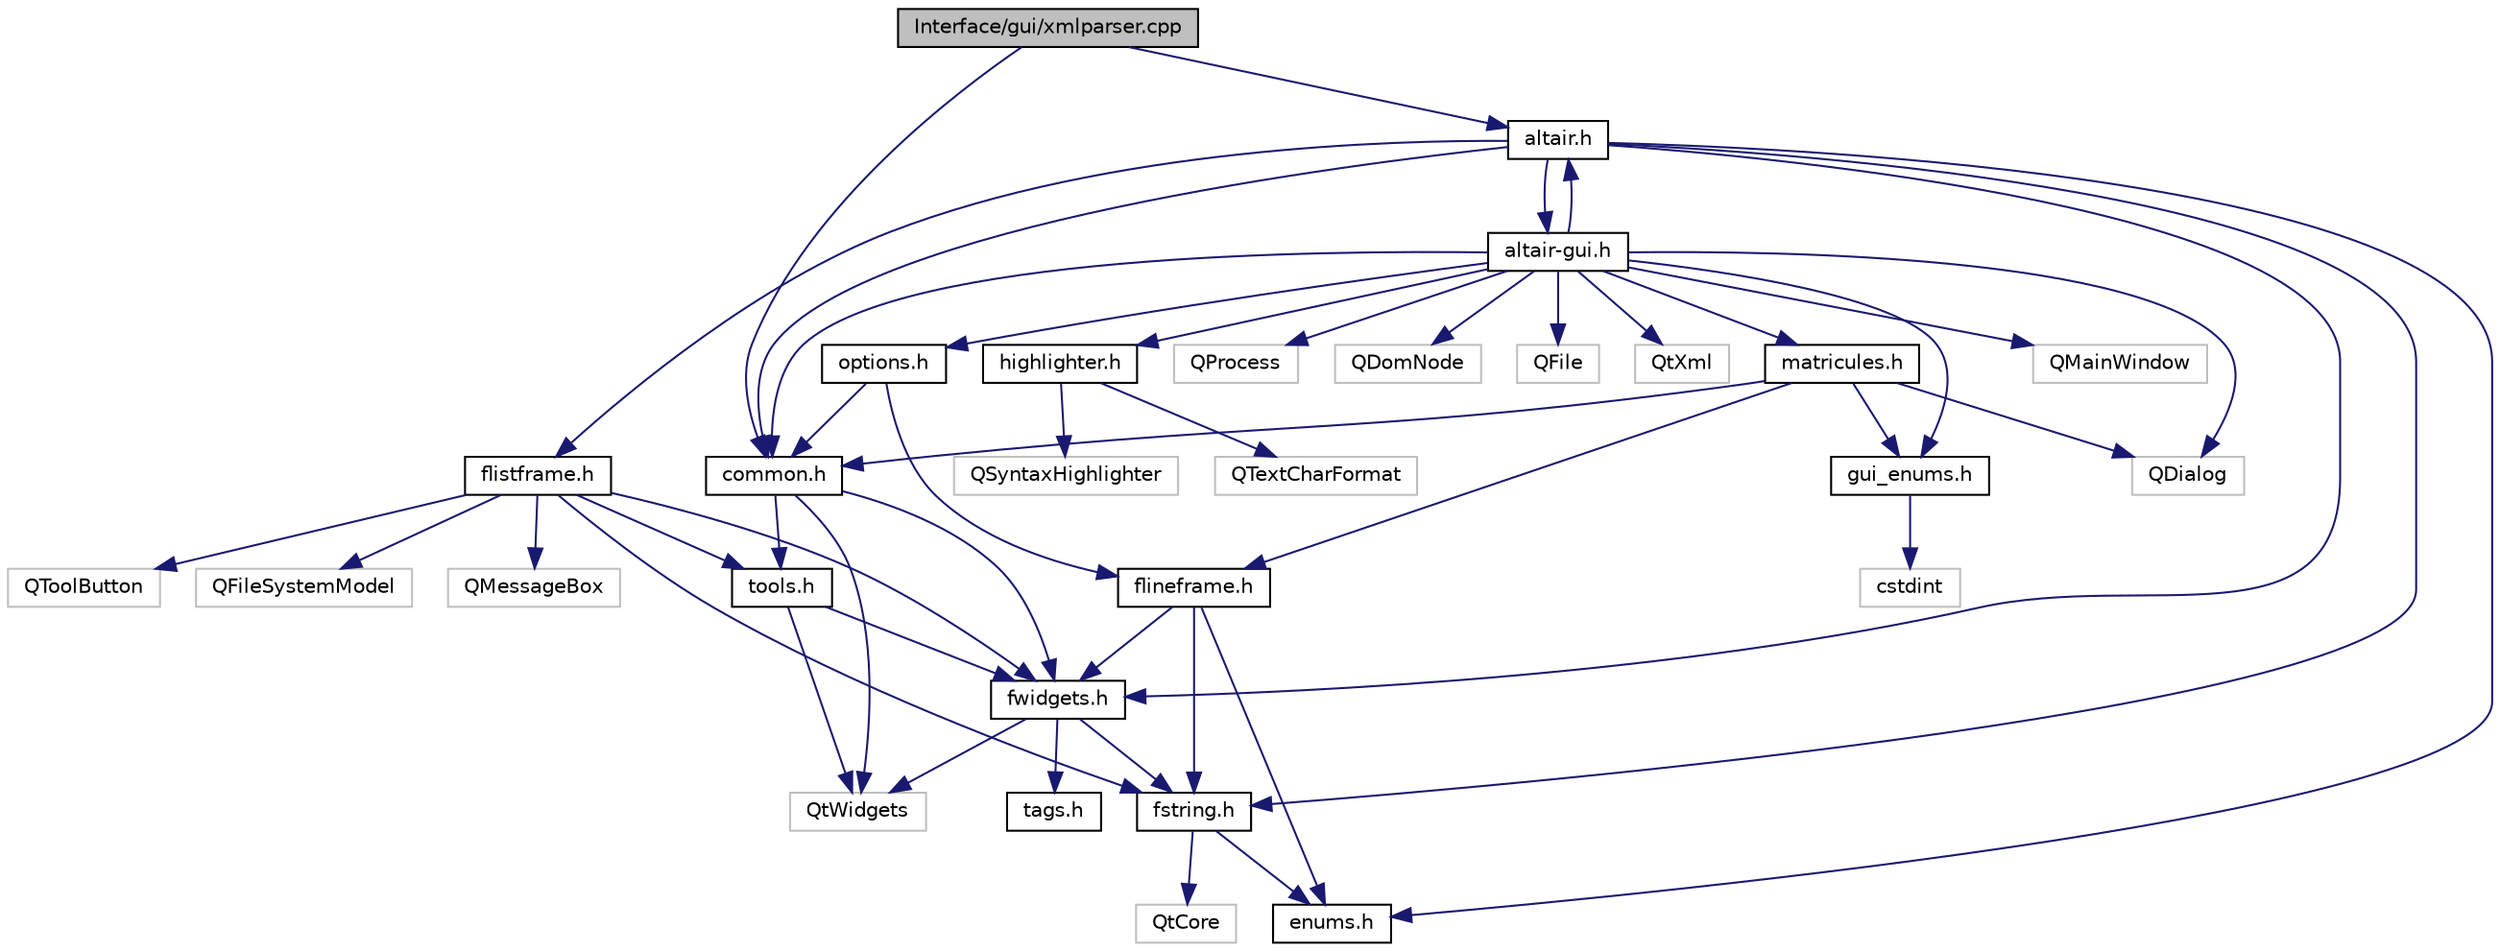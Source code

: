 digraph "Interface/gui/xmlparser.cpp"
{
 // INTERACTIVE_SVG=YES
  edge [fontname="Helvetica",fontsize="10",labelfontname="Helvetica",labelfontsize="10"];
  node [fontname="Helvetica",fontsize="10",shape=record];
  Node0 [label="Interface/gui/xmlparser.cpp",height=0.2,width=0.4,color="black", fillcolor="grey75", style="filled", fontcolor="black"];
  Node0 -> Node1 [color="midnightblue",fontsize="10",style="solid",fontname="Helvetica"];
  Node1 [label="altair.h",height=0.2,width=0.4,color="black", fillcolor="white", style="filled",URL="$altair_8h.html",tooltip="Code de la classe principale Altair, qui joue le rôle d&#39;agent de l&#39;interface graphique. "];
  Node1 -> Node2 [color="midnightblue",fontsize="10",style="solid",fontname="Helvetica"];
  Node2 [label="fstring.h",height=0.2,width=0.4,color="black", fillcolor="white", style="filled",URL="$fstring_8h.html"];
  Node2 -> Node3 [color="midnightblue",fontsize="10",style="solid",fontname="Helvetica"];
  Node3 [label="QtCore",height=0.2,width=0.4,color="grey75", fillcolor="white", style="filled"];
  Node2 -> Node4 [color="midnightblue",fontsize="10",style="solid",fontname="Helvetica"];
  Node4 [label="enums.h",height=0.2,width=0.4,color="black", fillcolor="white", style="filled",URL="$enums_8h.html",tooltip="Enumérations et constantes permettant de paramétrer les fwidgets. "];
  Node1 -> Node5 [color="midnightblue",fontsize="10",style="solid",fontname="Helvetica"];
  Node5 [label="flistframe.h",height=0.2,width=0.4,color="black", fillcolor="white", style="filled",URL="$flistframe_8h.html"];
  Node5 -> Node6 [color="midnightblue",fontsize="10",style="solid",fontname="Helvetica"];
  Node6 [label="fwidgets.h",height=0.2,width=0.4,color="black", fillcolor="white", style="filled",URL="$fwidgets_8h.html"];
  Node6 -> Node7 [color="midnightblue",fontsize="10",style="solid",fontname="Helvetica"];
  Node7 [label="QtWidgets",height=0.2,width=0.4,color="grey75", fillcolor="white", style="filled"];
  Node6 -> Node2 [color="midnightblue",fontsize="10",style="solid",fontname="Helvetica"];
  Node6 -> Node8 [color="midnightblue",fontsize="10",style="solid",fontname="Helvetica"];
  Node8 [label="tags.h",height=0.2,width=0.4,color="black", fillcolor="white", style="filled",URL="$tags_8h.html"];
  Node5 -> Node2 [color="midnightblue",fontsize="10",style="solid",fontname="Helvetica"];
  Node5 -> Node9 [color="midnightblue",fontsize="10",style="solid",fontname="Helvetica"];
  Node9 [label="tools.h",height=0.2,width=0.4,color="black", fillcolor="white", style="filled",URL="$tools_8h.html"];
  Node9 -> Node7 [color="midnightblue",fontsize="10",style="solid",fontname="Helvetica"];
  Node9 -> Node6 [color="midnightblue",fontsize="10",style="solid",fontname="Helvetica"];
  Node5 -> Node10 [color="midnightblue",fontsize="10",style="solid",fontname="Helvetica"];
  Node10 [label="QToolButton",height=0.2,width=0.4,color="grey75", fillcolor="white", style="filled"];
  Node5 -> Node11 [color="midnightblue",fontsize="10",style="solid",fontname="Helvetica"];
  Node11 [label="QFileSystemModel",height=0.2,width=0.4,color="grey75", fillcolor="white", style="filled"];
  Node5 -> Node12 [color="midnightblue",fontsize="10",style="solid",fontname="Helvetica"];
  Node12 [label="QMessageBox",height=0.2,width=0.4,color="grey75", fillcolor="white", style="filled"];
  Node1 -> Node6 [color="midnightblue",fontsize="10",style="solid",fontname="Helvetica"];
  Node1 -> Node13 [color="midnightblue",fontsize="10",style="solid",fontname="Helvetica"];
  Node13 [label="common.h",height=0.2,width=0.4,color="black", fillcolor="white", style="filled",URL="$common_8h.html",tooltip="Code de la classe common, qui regroupe des utilitaires communs à l&#39;interface graphique MainWindow..."];
  Node13 -> Node7 [color="midnightblue",fontsize="10",style="solid",fontname="Helvetica"];
  Node13 -> Node6 [color="midnightblue",fontsize="10",style="solid",fontname="Helvetica"];
  Node13 -> Node9 [color="midnightblue",fontsize="10",style="solid",fontname="Helvetica"];
  Node1 -> Node4 [color="midnightblue",fontsize="10",style="solid",fontname="Helvetica"];
  Node1 -> Node14 [color="midnightblue",fontsize="10",style="solid",fontname="Helvetica"];
  Node14 [label="altair-gui.h",height=0.2,width=0.4,color="black", fillcolor="white", style="filled",URL="$altair-gui_8h.html",tooltip="Code de la classe MainWindow qui construit l&#39;interface graphique. "];
  Node14 -> Node15 [color="midnightblue",fontsize="10",style="solid",fontname="Helvetica"];
  Node15 [label="QMainWindow",height=0.2,width=0.4,color="grey75", fillcolor="white", style="filled"];
  Node14 -> Node16 [color="midnightblue",fontsize="10",style="solid",fontname="Helvetica"];
  Node16 [label="QDialog",height=0.2,width=0.4,color="grey75", fillcolor="white", style="filled"];
  Node14 -> Node17 [color="midnightblue",fontsize="10",style="solid",fontname="Helvetica"];
  Node17 [label="QProcess",height=0.2,width=0.4,color="grey75", fillcolor="white", style="filled"];
  Node14 -> Node18 [color="midnightblue",fontsize="10",style="solid",fontname="Helvetica"];
  Node18 [label="QDomNode",height=0.2,width=0.4,color="grey75", fillcolor="white", style="filled"];
  Node14 -> Node19 [color="midnightblue",fontsize="10",style="solid",fontname="Helvetica"];
  Node19 [label="QFile",height=0.2,width=0.4,color="grey75", fillcolor="white", style="filled"];
  Node14 -> Node20 [color="midnightblue",fontsize="10",style="solid",fontname="Helvetica"];
  Node20 [label="QtXml",height=0.2,width=0.4,color="grey75", fillcolor="white", style="filled"];
  Node14 -> Node21 [color="midnightblue",fontsize="10",style="solid",fontname="Helvetica"];
  Node21 [label="options.h",height=0.2,width=0.4,color="black", fillcolor="white", style="filled",URL="$options_8h.html",tooltip="Code des classes du dialogue d&#39;options. "];
  Node21 -> Node22 [color="midnightblue",fontsize="10",style="solid",fontname="Helvetica"];
  Node22 [label="flineframe.h",height=0.2,width=0.4,color="black", fillcolor="white", style="filled",URL="$flineframe_8h.html",tooltip="Ce fichier contient la classe FLineFrame, dérivée fonctionnelle de FLineEdit. "];
  Node22 -> Node6 [color="midnightblue",fontsize="10",style="solid",fontname="Helvetica"];
  Node22 -> Node2 [color="midnightblue",fontsize="10",style="solid",fontname="Helvetica"];
  Node22 -> Node4 [color="midnightblue",fontsize="10",style="solid",fontname="Helvetica"];
  Node21 -> Node13 [color="midnightblue",fontsize="10",style="solid",fontname="Helvetica"];
  Node14 -> Node13 [color="midnightblue",fontsize="10",style="solid",fontname="Helvetica"];
  Node14 -> Node23 [color="midnightblue",fontsize="10",style="solid",fontname="Helvetica"];
  Node23 [label="highlighter.h",height=0.2,width=0.4,color="black", fillcolor="white", style="filled",URL="$highlighter_8h.html",tooltip="Code de l&#39;utilitaire de colorisation du code XML du projet .alt. "];
  Node23 -> Node24 [color="midnightblue",fontsize="10",style="solid",fontname="Helvetica"];
  Node24 [label="QSyntaxHighlighter",height=0.2,width=0.4,color="grey75", fillcolor="white", style="filled"];
  Node23 -> Node25 [color="midnightblue",fontsize="10",style="solid",fontname="Helvetica"];
  Node25 [label="QTextCharFormat",height=0.2,width=0.4,color="grey75", fillcolor="white", style="filled"];
  Node14 -> Node26 [color="midnightblue",fontsize="10",style="solid",fontname="Helvetica"];
  Node26 [label="gui_enums.h",height=0.2,width=0.4,color="black", fillcolor="white", style="filled",URL="$gui__enums_8h.html",tooltip="Code de constantes et de classes regroupant des constantes. "];
  Node26 -> Node27 [color="midnightblue",fontsize="10",style="solid",fontname="Helvetica"];
  Node27 [label="cstdint",height=0.2,width=0.4,color="grey75", fillcolor="white", style="filled"];
  Node14 -> Node1 [color="midnightblue",fontsize="10",style="solid",fontname="Helvetica"];
  Node14 -> Node28 [color="midnightblue",fontsize="10",style="solid",fontname="Helvetica"];
  Node28 [label="matricules.h",height=0.2,width=0.4,color="black", fillcolor="white", style="filled",URL="$matricules_8h.html",tooltip="Code de la classe MatriculeInput, qui construit un dialogue d&#39;extraction des bulletins. "];
  Node28 -> Node16 [color="midnightblue",fontsize="10",style="solid",fontname="Helvetica"];
  Node28 -> Node13 [color="midnightblue",fontsize="10",style="solid",fontname="Helvetica"];
  Node28 -> Node22 [color="midnightblue",fontsize="10",style="solid",fontname="Helvetica"];
  Node28 -> Node26 [color="midnightblue",fontsize="10",style="solid",fontname="Helvetica"];
  Node0 -> Node13 [color="midnightblue",fontsize="10",style="solid",fontname="Helvetica"];
}
